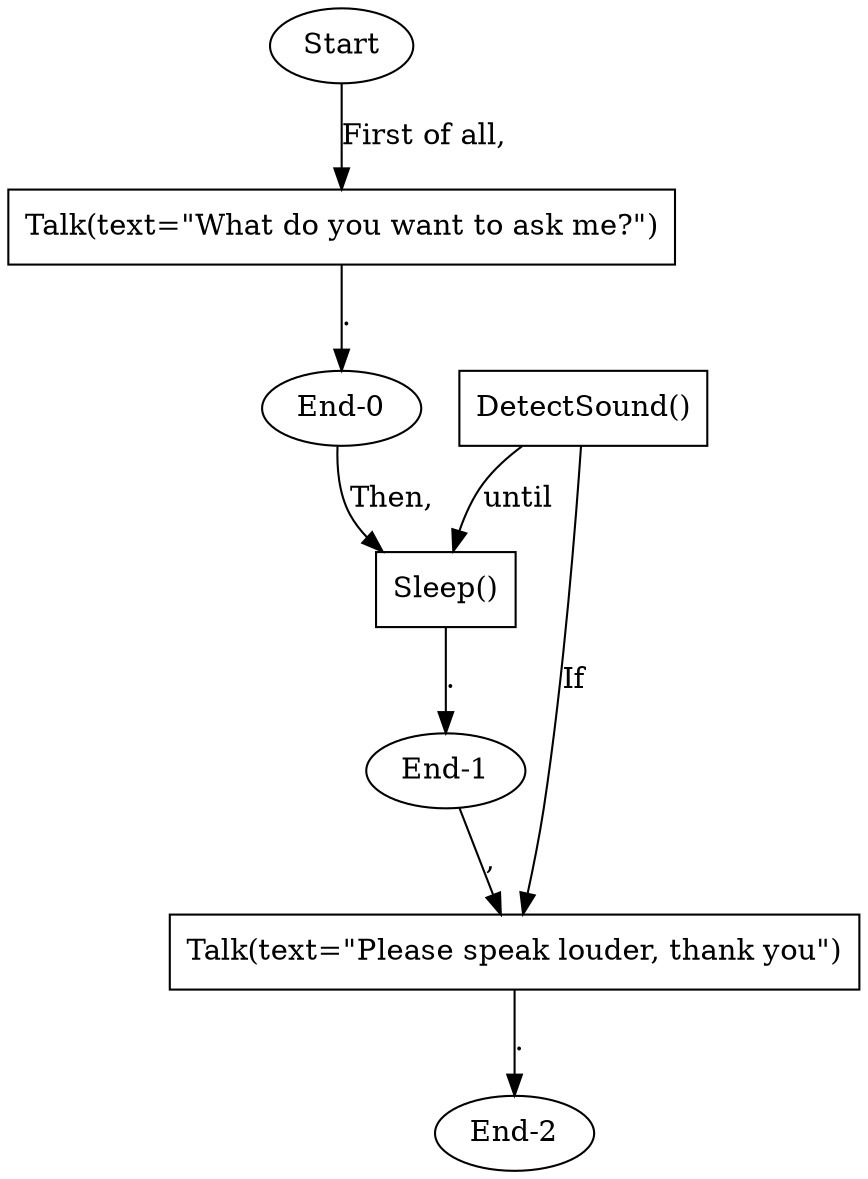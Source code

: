 strict digraph  {
Start [sent_idx=0];
"Talk(text=\"What do you want to ask me?\")" [idx=0, idx_main=0, sent_idx=0, shape=box];
"End-0" [sent_idx=0];
"Sleep()" [idx=0, idx_main=0, sent_idx=1, shape=box];
"DetectSound()" [idx=0, sent_idx=2, shape=box];
"End-1" [sent_idx=1];
"Talk(text=\"Please speak louder, thank you\")" [idx=1, idx_main=0, sent_idx=2, shape=box];
"End-2" [sent_idx=2];
Start -> "Talk(text=\"What do you want to ask me?\")"  [label="First of all,"];
"Talk(text=\"What do you want to ask me?\")" -> "End-0"  [label="."];
"End-0" -> "Sleep()"  [label="Then,"];
"Sleep()" -> "End-1"  [label="."];
"DetectSound()" -> "Sleep()"  [label="until"];
"DetectSound()" -> "Talk(text=\"Please speak louder, thank you\")"  [label="If"];
"End-1" -> "Talk(text=\"Please speak louder, thank you\")"  [label=","];
"Talk(text=\"Please speak louder, thank you\")" -> "End-2"  [label="."];
}
